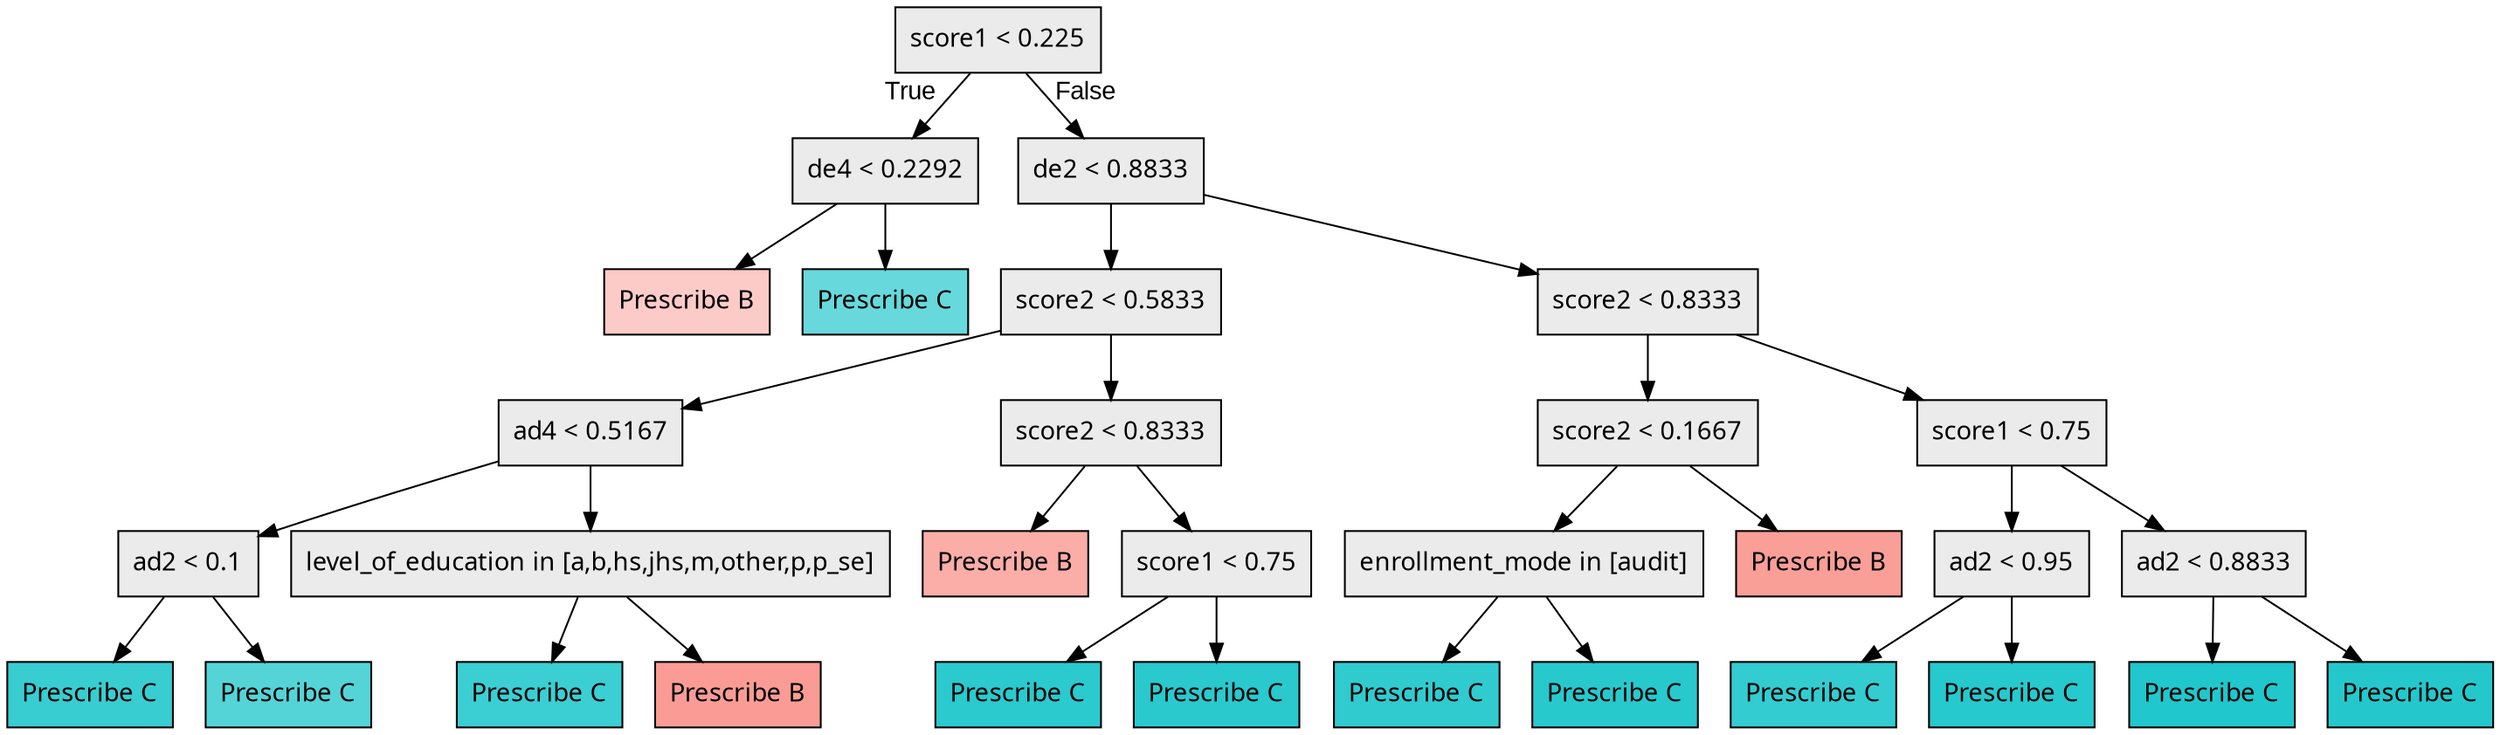 digraph "G" {
1 [fillcolor="#EBEBEB", fontname="bold arial", label="score1 &lt; 0.225", shape=box, style="filled"];
2 [fillcolor="#EBEBEB", fontname="bold arial", label="de4 &lt; 0.2292", shape=box, style="filled"];
3 [color=black, fillcolor="#F8766D60", fontname="bold arial", label="Prescribe B", shape=box, style="filled"];
4 [color=black, fillcolor="#00BFC498", fontname="bold arial", label="Prescribe C", shape=box, style="filled"];
5 [fillcolor="#EBEBEB", fontname="bold arial", label="de2 &lt; 0.8833", shape=box, style="filled"];
6 [fillcolor="#EBEBEB", fontname="bold arial", label="score2 &lt; 0.5833", shape=box, style="filled"];
7 [fillcolor="#EBEBEB", fontname="bold arial", label="ad4 &lt; 0.5167", shape=box, style="filled"];
8 [fillcolor="#EBEBEB", fontname="bold arial", label="ad2 &lt; 0.1", shape=box, style="filled"];
9 [color=black, fillcolor="#00BFC4c7", fontname="bold arial", label="Prescribe C", shape=box, style="filled"];
10 [color=black, fillcolor="#00BFC4aa", fontname="bold arial", label="Prescribe C", shape=box, style="filled"];
11 [fillcolor="#EBEBEB", fontname="bold arial", label="level_of_education in [a,b,hs,jhs,m,other,p,p_se]", shape=box, style="filled"];
12 [color=black, fillcolor="#00BFC4c4", fontname="bold arial", label="Prescribe C", shape=box, style="filled"];
13 [color=black, fillcolor="#F8766Db8", fontname="bold arial", label="Prescribe B", shape=box, style="filled"];
14 [fillcolor="#EBEBEB", fontname="bold arial", label="score2 &lt; 0.8333", shape=box, style="filled"];
15 [color=black, fillcolor="#F8766D99", fontname="bold arial", label="Prescribe B", shape=box, style="filled"];
16 [fillcolor="#EBEBEB", fontname="bold arial", label="score1 &lt; 0.75", shape=box, style="filled"];
17 [color=black, fillcolor="#00BFC4d5", fontname="bold arial", label="Prescribe C", shape=box, style="filled"];
18 [color=black, fillcolor="#00BFC4d6", fontname="bold arial", label="Prescribe C", shape=box, style="filled"];
19 [fillcolor="#EBEBEB", fontname="bold arial", label="score2 &lt; 0.8333", shape=box, style="filled"];
20 [fillcolor="#EBEBEB", fontname="bold arial", label="score2 &lt; 0.1667", shape=box, style="filled"];
21 [fillcolor="#EBEBEB", fontname="bold arial", label="enrollment_mode in [audit]", shape=box, style="filled"];
22 [color=black, fillcolor="#00BFC4cf", fontname="bold arial", label="Prescribe C", shape=box, style="filled"];
23 [color=black, fillcolor="#00BFC4d8", fontname="bold arial", label="Prescribe C", shape=box, style="filled"];
24 [color=black, fillcolor="#F8766Db4", fontname="bold arial", label="Prescribe B", shape=box, style="filled"];
25 [fillcolor="#EBEBEB", fontname="bold arial", label="score1 &lt; 0.75", shape=box, style="filled"];
26 [fillcolor="#EBEBEB", fontname="bold arial", label="ad2 &lt; 0.95", shape=box, style="filled"];
27 [color=black, fillcolor="#00BFC4cc", fontname="bold arial", label="Prescribe C", shape=box, style="filled"];
28 [color=black, fillcolor="#00BFC4d9", fontname="bold arial", label="Prescribe C", shape=box, style="filled"];
29 [fillcolor="#EBEBEB", fontname="bold arial", label="ad2 &lt; 0.8833", shape=box, style="filled"];
30 [color=black, fillcolor="#00BFC4df", fontname="bold arial", label="Prescribe C", shape=box, style="filled"];
31 [color=black, fillcolor="#00BFC4db", fontname="bold arial", label="Prescribe C", shape=box, style="filled"];
1 -> 2  [fontname="arial", headlabel="True", key=0, labelangle=45, labeldistance="2.5"];
1 -> 5  [fontname="arial", headlabel="False", key=0, labelangle="-45", labeldistance="2.5"];
2 -> 3  [key=0];
2 -> 4  [key=0];
5 -> 6  [key=0];
5 -> 19  [key=0];
6 -> 7  [key=0];
6 -> 14  [key=0];
7 -> 8  [key=0];
7 -> 11  [key=0];
8 -> 9  [key=0];
8 -> 10  [key=0];
11 -> 12  [key=0];
11 -> 13  [key=0];
14 -> 15  [key=0];
14 -> 16  [key=0];
16 -> 17  [key=0];
16 -> 18  [key=0];
19 -> 20  [key=0];
19 -> 25  [key=0];
20 -> 21  [key=0];
20 -> 24  [key=0];
21 -> 22  [key=0];
21 -> 23  [key=0];
25 -> 26  [key=0];
25 -> 29  [key=0];
26 -> 27  [key=0];
26 -> 28  [key=0];
29 -> 30  [key=0];
29 -> 31  [key=0];
}

